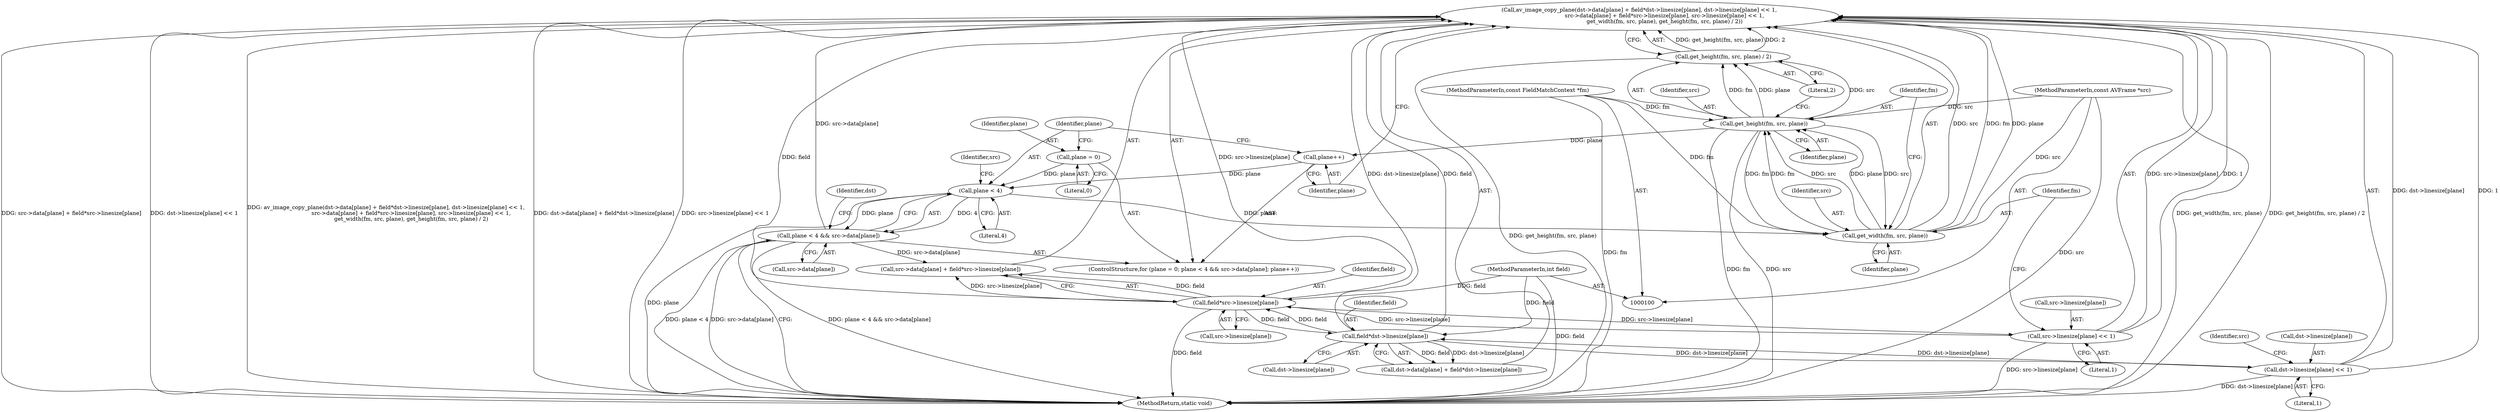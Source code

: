 digraph "1_FFmpeg_e43a0a232dbf6d3c161823c2e07c52e76227a1bc_1@API" {
"1000122" [label="(Call,av_image_copy_plane(dst->data[plane] + field*dst->linesize[plane], dst->linesize[plane] << 1,\n                             src->data[plane] + field*src->linesize[plane], src->linesize[plane] << 1,\n                             get_width(fm, src, plane), get_height(fm, src, plane) / 2))"];
"1000129" [label="(Call,field*dst->linesize[plane])"];
"1000149" [label="(Call,field*src->linesize[plane])"];
"1000104" [label="(MethodParameterIn,int field)"];
"1000156" [label="(Call,src->linesize[plane] << 1)"];
"1000136" [label="(Call,dst->linesize[plane] << 1)"];
"1000111" [label="(Call,plane < 4 && src->data[plane])"];
"1000112" [label="(Call,plane < 4)"];
"1000120" [label="(Call,plane++)"];
"1000168" [label="(Call,get_height(fm, src, plane))"];
"1000163" [label="(Call,get_width(fm, src, plane))"];
"1000101" [label="(MethodParameterIn,const FieldMatchContext *fm)"];
"1000103" [label="(MethodParameterIn,const AVFrame *src)"];
"1000108" [label="(Call,plane = 0)"];
"1000167" [label="(Call,get_height(fm, src, plane) / 2)"];
"1000165" [label="(Identifier,src)"];
"1000146" [label="(Identifier,src)"];
"1000112" [label="(Call,plane < 4)"];
"1000164" [label="(Identifier,fm)"];
"1000122" [label="(Call,av_image_copy_plane(dst->data[plane] + field*dst->linesize[plane], dst->linesize[plane] << 1,\n                             src->data[plane] + field*src->linesize[plane], src->linesize[plane] << 1,\n                             get_width(fm, src, plane), get_height(fm, src, plane) / 2))"];
"1000169" [label="(Identifier,fm)"];
"1000113" [label="(Identifier,plane)"];
"1000114" [label="(Literal,4)"];
"1000170" [label="(Identifier,src)"];
"1000126" [label="(Identifier,dst)"];
"1000101" [label="(MethodParameterIn,const FieldMatchContext *fm)"];
"1000166" [label="(Identifier,plane)"];
"1000111" [label="(Call,plane < 4 && src->data[plane])"];
"1000173" [label="(MethodReturn,static void)"];
"1000107" [label="(ControlStructure,for (plane = 0; plane < 4 && src->data[plane]; plane++))"];
"1000108" [label="(Call,plane = 0)"];
"1000103" [label="(MethodParameterIn,const AVFrame *src)"];
"1000151" [label="(Call,src->linesize[plane])"];
"1000109" [label="(Identifier,plane)"];
"1000110" [label="(Literal,0)"];
"1000131" [label="(Call,dst->linesize[plane])"];
"1000136" [label="(Call,dst->linesize[plane] << 1)"];
"1000150" [label="(Identifier,field)"];
"1000171" [label="(Identifier,plane)"];
"1000115" [label="(Call,src->data[plane])"];
"1000129" [label="(Call,field*dst->linesize[plane])"];
"1000167" [label="(Call,get_height(fm, src, plane) / 2)"];
"1000162" [label="(Literal,1)"];
"1000149" [label="(Call,field*src->linesize[plane])"];
"1000121" [label="(Identifier,plane)"];
"1000143" [label="(Call,src->data[plane] + field*src->linesize[plane])"];
"1000137" [label="(Call,dst->linesize[plane])"];
"1000142" [label="(Literal,1)"];
"1000123" [label="(Call,dst->data[plane] + field*dst->linesize[plane])"];
"1000130" [label="(Identifier,field)"];
"1000104" [label="(MethodParameterIn,int field)"];
"1000157" [label="(Call,src->linesize[plane])"];
"1000156" [label="(Call,src->linesize[plane] << 1)"];
"1000168" [label="(Call,get_height(fm, src, plane))"];
"1000117" [label="(Identifier,src)"];
"1000120" [label="(Call,plane++)"];
"1000172" [label="(Literal,2)"];
"1000163" [label="(Call,get_width(fm, src, plane))"];
"1000122" -> "1000107"  [label="AST: "];
"1000122" -> "1000167"  [label="CFG: "];
"1000123" -> "1000122"  [label="AST: "];
"1000136" -> "1000122"  [label="AST: "];
"1000143" -> "1000122"  [label="AST: "];
"1000156" -> "1000122"  [label="AST: "];
"1000163" -> "1000122"  [label="AST: "];
"1000167" -> "1000122"  [label="AST: "];
"1000121" -> "1000122"  [label="CFG: "];
"1000122" -> "1000173"  [label="DDG: dst->data[plane] + field*dst->linesize[plane]"];
"1000122" -> "1000173"  [label="DDG: src->linesize[plane] << 1"];
"1000122" -> "1000173"  [label="DDG: get_width(fm, src, plane)"];
"1000122" -> "1000173"  [label="DDG: get_height(fm, src, plane) / 2"];
"1000122" -> "1000173"  [label="DDG: src->data[plane] + field*src->linesize[plane]"];
"1000122" -> "1000173"  [label="DDG: dst->linesize[plane] << 1"];
"1000122" -> "1000173"  [label="DDG: av_image_copy_plane(dst->data[plane] + field*dst->linesize[plane], dst->linesize[plane] << 1,\n                             src->data[plane] + field*src->linesize[plane], src->linesize[plane] << 1,\n                             get_width(fm, src, plane), get_height(fm, src, plane) / 2)"];
"1000129" -> "1000122"  [label="DDG: field"];
"1000129" -> "1000122"  [label="DDG: dst->linesize[plane]"];
"1000136" -> "1000122"  [label="DDG: dst->linesize[plane]"];
"1000136" -> "1000122"  [label="DDG: 1"];
"1000111" -> "1000122"  [label="DDG: src->data[plane]"];
"1000149" -> "1000122"  [label="DDG: field"];
"1000149" -> "1000122"  [label="DDG: src->linesize[plane]"];
"1000156" -> "1000122"  [label="DDG: src->linesize[plane]"];
"1000156" -> "1000122"  [label="DDG: 1"];
"1000163" -> "1000122"  [label="DDG: fm"];
"1000163" -> "1000122"  [label="DDG: src"];
"1000163" -> "1000122"  [label="DDG: plane"];
"1000167" -> "1000122"  [label="DDG: get_height(fm, src, plane)"];
"1000167" -> "1000122"  [label="DDG: 2"];
"1000129" -> "1000123"  [label="AST: "];
"1000129" -> "1000131"  [label="CFG: "];
"1000130" -> "1000129"  [label="AST: "];
"1000131" -> "1000129"  [label="AST: "];
"1000123" -> "1000129"  [label="CFG: "];
"1000129" -> "1000123"  [label="DDG: field"];
"1000129" -> "1000123"  [label="DDG: dst->linesize[plane]"];
"1000149" -> "1000129"  [label="DDG: field"];
"1000104" -> "1000129"  [label="DDG: field"];
"1000136" -> "1000129"  [label="DDG: dst->linesize[plane]"];
"1000129" -> "1000136"  [label="DDG: dst->linesize[plane]"];
"1000129" -> "1000149"  [label="DDG: field"];
"1000149" -> "1000143"  [label="AST: "];
"1000149" -> "1000151"  [label="CFG: "];
"1000150" -> "1000149"  [label="AST: "];
"1000151" -> "1000149"  [label="AST: "];
"1000143" -> "1000149"  [label="CFG: "];
"1000149" -> "1000173"  [label="DDG: field"];
"1000149" -> "1000143"  [label="DDG: field"];
"1000149" -> "1000143"  [label="DDG: src->linesize[plane]"];
"1000104" -> "1000149"  [label="DDG: field"];
"1000156" -> "1000149"  [label="DDG: src->linesize[plane]"];
"1000149" -> "1000156"  [label="DDG: src->linesize[plane]"];
"1000104" -> "1000100"  [label="AST: "];
"1000104" -> "1000173"  [label="DDG: field"];
"1000156" -> "1000162"  [label="CFG: "];
"1000157" -> "1000156"  [label="AST: "];
"1000162" -> "1000156"  [label="AST: "];
"1000164" -> "1000156"  [label="CFG: "];
"1000156" -> "1000173"  [label="DDG: src->linesize[plane]"];
"1000136" -> "1000142"  [label="CFG: "];
"1000137" -> "1000136"  [label="AST: "];
"1000142" -> "1000136"  [label="AST: "];
"1000146" -> "1000136"  [label="CFG: "];
"1000136" -> "1000173"  [label="DDG: dst->linesize[plane]"];
"1000111" -> "1000107"  [label="AST: "];
"1000111" -> "1000112"  [label="CFG: "];
"1000111" -> "1000115"  [label="CFG: "];
"1000112" -> "1000111"  [label="AST: "];
"1000115" -> "1000111"  [label="AST: "];
"1000126" -> "1000111"  [label="CFG: "];
"1000173" -> "1000111"  [label="CFG: "];
"1000111" -> "1000173"  [label="DDG: src->data[plane]"];
"1000111" -> "1000173"  [label="DDG: plane < 4 && src->data[plane]"];
"1000111" -> "1000173"  [label="DDG: plane < 4"];
"1000112" -> "1000111"  [label="DDG: plane"];
"1000112" -> "1000111"  [label="DDG: 4"];
"1000111" -> "1000143"  [label="DDG: src->data[plane]"];
"1000112" -> "1000114"  [label="CFG: "];
"1000113" -> "1000112"  [label="AST: "];
"1000114" -> "1000112"  [label="AST: "];
"1000117" -> "1000112"  [label="CFG: "];
"1000112" -> "1000173"  [label="DDG: plane"];
"1000120" -> "1000112"  [label="DDG: plane"];
"1000108" -> "1000112"  [label="DDG: plane"];
"1000112" -> "1000163"  [label="DDG: plane"];
"1000120" -> "1000107"  [label="AST: "];
"1000120" -> "1000121"  [label="CFG: "];
"1000121" -> "1000120"  [label="AST: "];
"1000113" -> "1000120"  [label="CFG: "];
"1000168" -> "1000120"  [label="DDG: plane"];
"1000168" -> "1000167"  [label="AST: "];
"1000168" -> "1000171"  [label="CFG: "];
"1000169" -> "1000168"  [label="AST: "];
"1000170" -> "1000168"  [label="AST: "];
"1000171" -> "1000168"  [label="AST: "];
"1000172" -> "1000168"  [label="CFG: "];
"1000168" -> "1000173"  [label="DDG: fm"];
"1000168" -> "1000173"  [label="DDG: src"];
"1000168" -> "1000163"  [label="DDG: fm"];
"1000168" -> "1000163"  [label="DDG: src"];
"1000168" -> "1000167"  [label="DDG: fm"];
"1000168" -> "1000167"  [label="DDG: src"];
"1000168" -> "1000167"  [label="DDG: plane"];
"1000163" -> "1000168"  [label="DDG: fm"];
"1000163" -> "1000168"  [label="DDG: src"];
"1000163" -> "1000168"  [label="DDG: plane"];
"1000101" -> "1000168"  [label="DDG: fm"];
"1000103" -> "1000168"  [label="DDG: src"];
"1000163" -> "1000166"  [label="CFG: "];
"1000164" -> "1000163"  [label="AST: "];
"1000165" -> "1000163"  [label="AST: "];
"1000166" -> "1000163"  [label="AST: "];
"1000169" -> "1000163"  [label="CFG: "];
"1000101" -> "1000163"  [label="DDG: fm"];
"1000103" -> "1000163"  [label="DDG: src"];
"1000101" -> "1000100"  [label="AST: "];
"1000101" -> "1000173"  [label="DDG: fm"];
"1000103" -> "1000100"  [label="AST: "];
"1000103" -> "1000173"  [label="DDG: src"];
"1000108" -> "1000107"  [label="AST: "];
"1000108" -> "1000110"  [label="CFG: "];
"1000109" -> "1000108"  [label="AST: "];
"1000110" -> "1000108"  [label="AST: "];
"1000113" -> "1000108"  [label="CFG: "];
"1000167" -> "1000172"  [label="CFG: "];
"1000172" -> "1000167"  [label="AST: "];
"1000167" -> "1000173"  [label="DDG: get_height(fm, src, plane)"];
}
